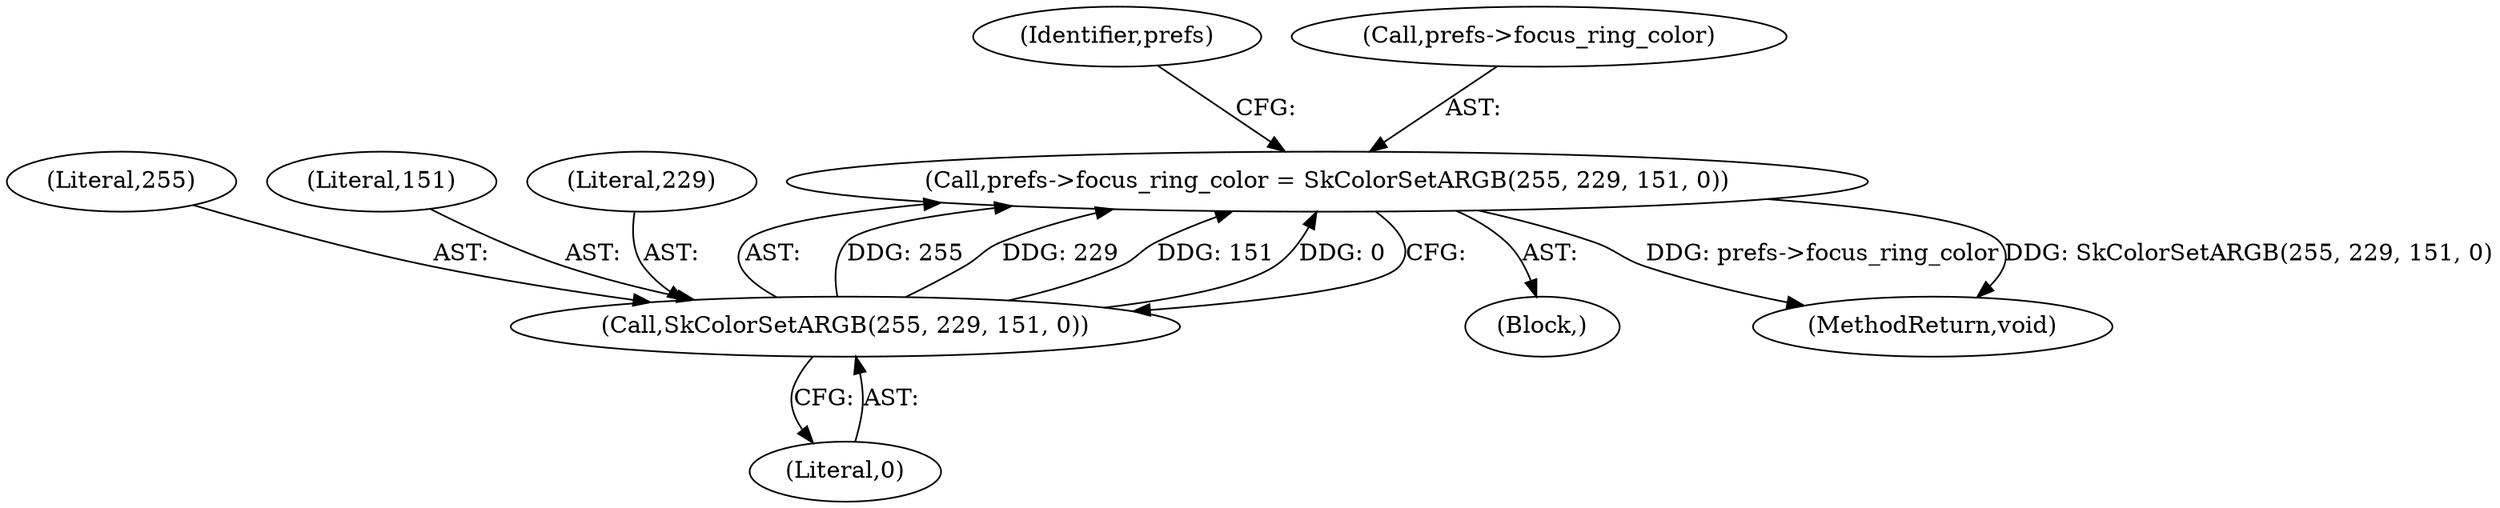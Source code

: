 digraph "1_Chrome_c975c78878fff68e82333f599882a7f73cb721ea_0@pointer" {
"1000114" [label="(Call,prefs->focus_ring_color = SkColorSetARGB(255, 229, 151, 0))"];
"1000118" [label="(Call,SkColorSetARGB(255, 229, 151, 0))"];
"1000122" [label="(Literal,0)"];
"1000176" [label="(MethodReturn,void)"];
"1000119" [label="(Literal,255)"];
"1000101" [label="(Block,)"];
"1000121" [label="(Literal,151)"];
"1000120" [label="(Literal,229)"];
"1000125" [label="(Identifier,prefs)"];
"1000118" [label="(Call,SkColorSetARGB(255, 229, 151, 0))"];
"1000115" [label="(Call,prefs->focus_ring_color)"];
"1000114" [label="(Call,prefs->focus_ring_color = SkColorSetARGB(255, 229, 151, 0))"];
"1000114" -> "1000101"  [label="AST: "];
"1000114" -> "1000118"  [label="CFG: "];
"1000115" -> "1000114"  [label="AST: "];
"1000118" -> "1000114"  [label="AST: "];
"1000125" -> "1000114"  [label="CFG: "];
"1000114" -> "1000176"  [label="DDG: prefs->focus_ring_color"];
"1000114" -> "1000176"  [label="DDG: SkColorSetARGB(255, 229, 151, 0)"];
"1000118" -> "1000114"  [label="DDG: 255"];
"1000118" -> "1000114"  [label="DDG: 229"];
"1000118" -> "1000114"  [label="DDG: 151"];
"1000118" -> "1000114"  [label="DDG: 0"];
"1000118" -> "1000122"  [label="CFG: "];
"1000119" -> "1000118"  [label="AST: "];
"1000120" -> "1000118"  [label="AST: "];
"1000121" -> "1000118"  [label="AST: "];
"1000122" -> "1000118"  [label="AST: "];
}

